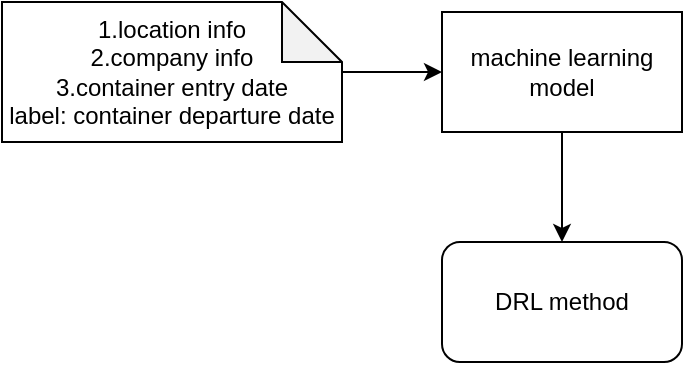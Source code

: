 <mxfile version="16.4.3" type="github">
  <diagram id="JN3Vz_J68iwBXqduEP1-" name="Page-1">
    <mxGraphModel dx="1422" dy="754" grid="1" gridSize="10" guides="1" tooltips="1" connect="1" arrows="1" fold="1" page="1" pageScale="1" pageWidth="827" pageHeight="1169" math="0" shadow="0">
      <root>
        <mxCell id="0" />
        <mxCell id="1" parent="0" />
        <mxCell id="4yR7eveLyW7QboJW2kPM-3" value="" style="edgeStyle=orthogonalEdgeStyle;rounded=0;orthogonalLoop=1;jettySize=auto;html=1;" edge="1" parent="1" source="4yR7eveLyW7QboJW2kPM-1" target="4yR7eveLyW7QboJW2kPM-2">
          <mxGeometry relative="1" as="geometry" />
        </mxCell>
        <mxCell id="4yR7eveLyW7QboJW2kPM-1" value="1.location info&lt;br&gt;2.company info&lt;br&gt;3.container entry date&lt;br&gt;label: container departure date" style="shape=note;whiteSpace=wrap;html=1;backgroundOutline=1;darkOpacity=0.05;" vertex="1" parent="1">
          <mxGeometry x="40" y="70" width="170" height="70" as="geometry" />
        </mxCell>
        <mxCell id="4yR7eveLyW7QboJW2kPM-5" value="" style="edgeStyle=orthogonalEdgeStyle;rounded=0;orthogonalLoop=1;jettySize=auto;html=1;" edge="1" parent="1" source="4yR7eveLyW7QboJW2kPM-2" target="4yR7eveLyW7QboJW2kPM-4">
          <mxGeometry relative="1" as="geometry" />
        </mxCell>
        <mxCell id="4yR7eveLyW7QboJW2kPM-2" value="machine learning model" style="whiteSpace=wrap;html=1;" vertex="1" parent="1">
          <mxGeometry x="260" y="75" width="120" height="60" as="geometry" />
        </mxCell>
        <mxCell id="4yR7eveLyW7QboJW2kPM-4" value="DRL method" style="rounded=1;whiteSpace=wrap;html=1;" vertex="1" parent="1">
          <mxGeometry x="260" y="190" width="120" height="60" as="geometry" />
        </mxCell>
      </root>
    </mxGraphModel>
  </diagram>
</mxfile>
